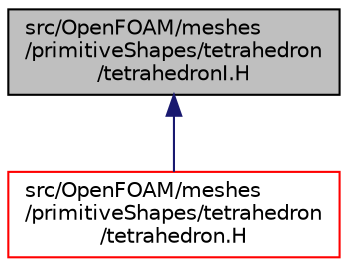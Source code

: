 digraph "src/OpenFOAM/meshes/primitiveShapes/tetrahedron/tetrahedronI.H"
{
  bgcolor="transparent";
  edge [fontname="Helvetica",fontsize="10",labelfontname="Helvetica",labelfontsize="10"];
  node [fontname="Helvetica",fontsize="10",shape=record];
  Node1 [label="src/OpenFOAM/meshes\l/primitiveShapes/tetrahedron\l/tetrahedronI.H",height=0.2,width=0.4,color="black", fillcolor="grey75", style="filled", fontcolor="black"];
  Node1 -> Node2 [dir="back",color="midnightblue",fontsize="10",style="solid",fontname="Helvetica"];
  Node2 [label="src/OpenFOAM/meshes\l/primitiveShapes/tetrahedron\l/tetrahedron.H",height=0.2,width=0.4,color="red",URL="$a08956.html"];
}
